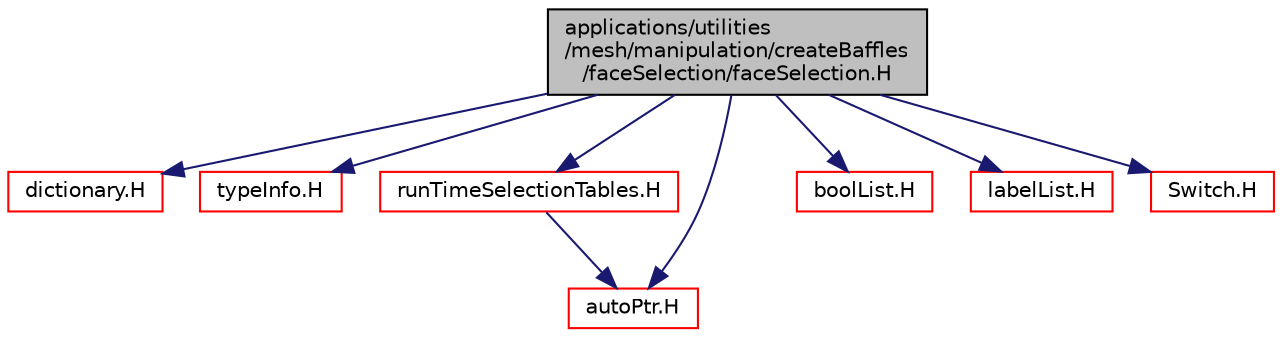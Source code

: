 digraph "applications/utilities/mesh/manipulation/createBaffles/faceSelection/faceSelection.H"
{
  bgcolor="transparent";
  edge [fontname="Helvetica",fontsize="10",labelfontname="Helvetica",labelfontsize="10"];
  node [fontname="Helvetica",fontsize="10",shape=record];
  Node0 [label="applications/utilities\l/mesh/manipulation/createBaffles\l/faceSelection/faceSelection.H",height=0.2,width=0.4,color="black", fillcolor="grey75", style="filled", fontcolor="black"];
  Node0 -> Node1 [color="midnightblue",fontsize="10",style="solid",fontname="Helvetica"];
  Node1 [label="dictionary.H",height=0.2,width=0.4,color="red",URL="$a09506.html"];
  Node0 -> Node63 [color="midnightblue",fontsize="10",style="solid",fontname="Helvetica"];
  Node63 [label="typeInfo.H",height=0.2,width=0.4,color="red",URL="$a10055.html"];
  Node0 -> Node68 [color="midnightblue",fontsize="10",style="solid",fontname="Helvetica"];
  Node68 [label="runTimeSelectionTables.H",height=0.2,width=0.4,color="red",URL="$a09992.html",tooltip="Macros to ease declaration of run-time selection tables. "];
  Node68 -> Node53 [color="midnightblue",fontsize="10",style="solid",fontname="Helvetica"];
  Node53 [label="autoPtr.H",height=0.2,width=0.4,color="red",URL="$a11828.html"];
  Node0 -> Node53 [color="midnightblue",fontsize="10",style="solid",fontname="Helvetica"];
  Node0 -> Node85 [color="midnightblue",fontsize="10",style="solid",fontname="Helvetica"];
  Node85 [label="boolList.H",height=0.2,width=0.4,color="red",URL="$a12920.html"];
  Node0 -> Node86 [color="midnightblue",fontsize="10",style="solid",fontname="Helvetica"];
  Node86 [label="labelList.H",height=0.2,width=0.4,color="red",URL="$a13154.html"];
  Node0 -> Node87 [color="midnightblue",fontsize="10",style="solid",fontname="Helvetica"];
  Node87 [label="Switch.H",height=0.2,width=0.4,color="red",URL="$a12926.html"];
}
